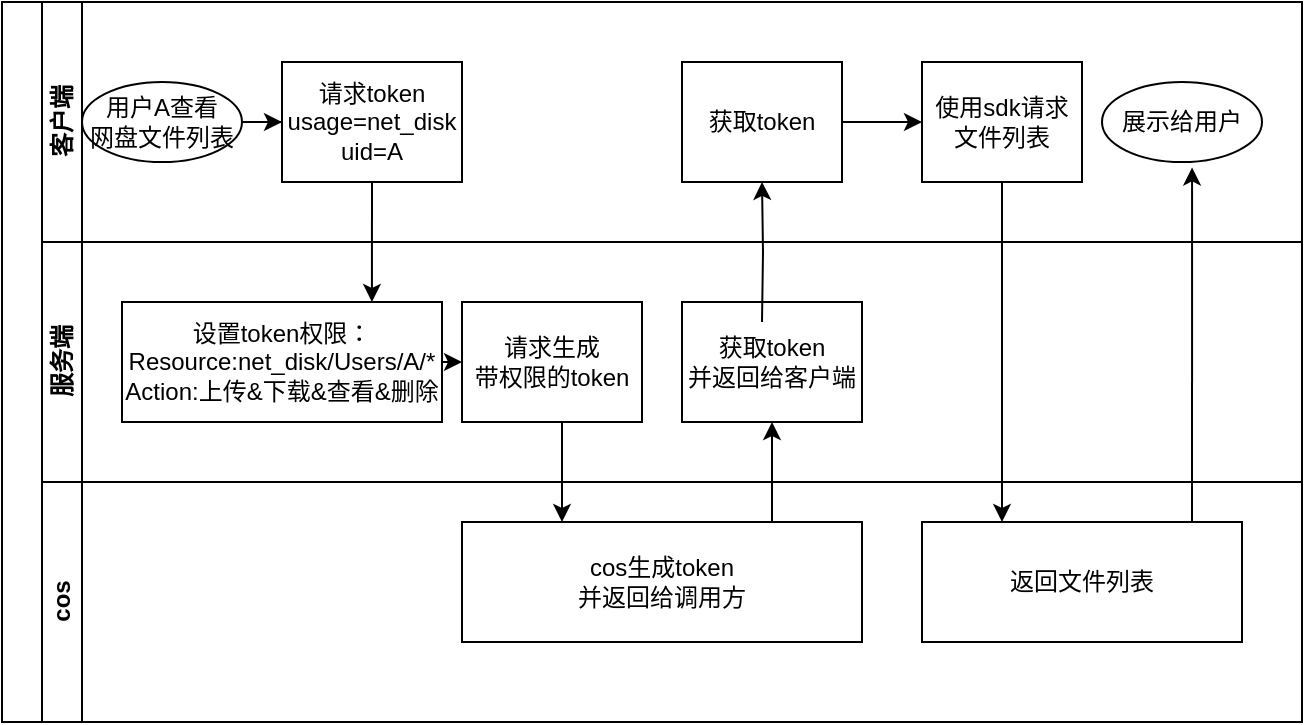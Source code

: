 <mxfile version="13.1.5" type="github">
  <diagram id="prtHgNgQTEPvFCAcTncT" name="Page-1">
    <mxGraphModel dx="813" dy="407" grid="1" gridSize="10" guides="1" tooltips="1" connect="1" arrows="1" fold="1" page="1" pageScale="1" pageWidth="827" pageHeight="1169" math="0" shadow="0">
      <root>
        <mxCell id="0" />
        <mxCell id="1" parent="0" />
        <mxCell id="dNxyNK7c78bLwvsdeMH5-19" value="" style="swimlane;html=1;childLayout=stackLayout;resizeParent=1;resizeParentMax=0;horizontal=0;startSize=20;horizontalStack=0;" parent="1" vertex="1">
          <mxGeometry x="120" y="120" width="650" height="360" as="geometry" />
        </mxCell>
        <mxCell id="dNxyNK7c78bLwvsdeMH5-20" value="客户端" style="swimlane;html=1;startSize=20;horizontal=0;" parent="dNxyNK7c78bLwvsdeMH5-19" vertex="1">
          <mxGeometry x="20" width="630" height="120" as="geometry" />
        </mxCell>
        <mxCell id="dNxyNK7c78bLwvsdeMH5-25" value="" style="edgeStyle=orthogonalEdgeStyle;rounded=0;orthogonalLoop=1;jettySize=auto;html=1;" parent="dNxyNK7c78bLwvsdeMH5-20" source="dNxyNK7c78bLwvsdeMH5-23" target="dNxyNK7c78bLwvsdeMH5-24" edge="1">
          <mxGeometry relative="1" as="geometry" />
        </mxCell>
        <mxCell id="dNxyNK7c78bLwvsdeMH5-23" value="用户A查看&lt;br&gt;网盘文件列表" style="ellipse;whiteSpace=wrap;html=1;" parent="dNxyNK7c78bLwvsdeMH5-20" vertex="1">
          <mxGeometry x="20" y="40" width="80" height="40" as="geometry" />
        </mxCell>
        <mxCell id="dNxyNK7c78bLwvsdeMH5-24" value="请求token&lt;br&gt;usage=net_disk&lt;br&gt;uid=A" style="rounded=0;whiteSpace=wrap;html=1;fontFamily=Helvetica;fontSize=12;fontColor=#000000;align=center;" parent="dNxyNK7c78bLwvsdeMH5-20" vertex="1">
          <mxGeometry x="120" y="30" width="90" height="60" as="geometry" />
        </mxCell>
        <mxCell id="dNxyNK7c78bLwvsdeMH5-30" value="获取token" style="rounded=0;whiteSpace=wrap;html=1;fontFamily=Helvetica;fontSize=12;fontColor=#000000;align=center;" parent="dNxyNK7c78bLwvsdeMH5-20" vertex="1">
          <mxGeometry x="320" y="30" width="80" height="60" as="geometry" />
        </mxCell>
        <mxCell id="fT3U-HAHQSGvzkuo0mZ1-11" value="使用sdk请求&lt;br&gt;文件列表" style="rounded=0;whiteSpace=wrap;html=1;fontFamily=Helvetica;fontSize=12;fontColor=#000000;align=center;" vertex="1" parent="dNxyNK7c78bLwvsdeMH5-20">
          <mxGeometry x="440" y="30" width="80" height="60" as="geometry" />
        </mxCell>
        <mxCell id="fT3U-HAHQSGvzkuo0mZ1-13" value="" style="endArrow=classic;html=1;exitX=1;exitY=0.5;exitDx=0;exitDy=0;entryX=0;entryY=0.5;entryDx=0;entryDy=0;" edge="1" parent="dNxyNK7c78bLwvsdeMH5-20" source="dNxyNK7c78bLwvsdeMH5-30" target="fT3U-HAHQSGvzkuo0mZ1-11">
          <mxGeometry width="50" height="50" relative="1" as="geometry">
            <mxPoint x="400" y="90" as="sourcePoint" />
            <mxPoint x="450" y="40" as="targetPoint" />
          </mxGeometry>
        </mxCell>
        <mxCell id="dNxyNK7c78bLwvsdeMH5-32" value="展示给用户" style="ellipse;whiteSpace=wrap;html=1;" parent="dNxyNK7c78bLwvsdeMH5-20" vertex="1">
          <mxGeometry x="530" y="40" width="80" height="40" as="geometry" />
        </mxCell>
        <mxCell id="dNxyNK7c78bLwvsdeMH5-21" value="服务端" style="swimlane;html=1;startSize=20;horizontal=0;" parent="dNxyNK7c78bLwvsdeMH5-19" vertex="1">
          <mxGeometry x="20" y="120" width="630" height="120" as="geometry" />
        </mxCell>
        <mxCell id="dNxyNK7c78bLwvsdeMH5-26" value="设置token权限：&lt;br&gt;Resource:net_disk/Users/A/*&lt;br&gt;Action:上传&amp;amp;下载&amp;amp;查看&amp;amp;删除" style="rounded=0;whiteSpace=wrap;html=1;fontFamily=Helvetica;fontSize=12;fontColor=#000000;align=center;" parent="dNxyNK7c78bLwvsdeMH5-21" vertex="1">
          <mxGeometry x="40" y="30" width="160" height="60" as="geometry" />
        </mxCell>
        <mxCell id="fT3U-HAHQSGvzkuo0mZ1-4" value="获取token&lt;br&gt;并返回给客户端" style="rounded=0;whiteSpace=wrap;html=1;fontFamily=Helvetica;fontSize=12;fontColor=#000000;align=center;" vertex="1" parent="dNxyNK7c78bLwvsdeMH5-21">
          <mxGeometry x="320" y="30" width="90" height="60" as="geometry" />
        </mxCell>
        <mxCell id="fT3U-HAHQSGvzkuo0mZ1-15" value="" style="endArrow=classic;html=1;entryX=0.563;entryY=1.068;entryDx=0;entryDy=0;entryPerimeter=0;" edge="1" parent="dNxyNK7c78bLwvsdeMH5-21" target="dNxyNK7c78bLwvsdeMH5-32">
          <mxGeometry width="50" height="50" relative="1" as="geometry">
            <mxPoint x="575" y="140" as="sourcePoint" />
            <mxPoint x="581.36" y="90" as="targetPoint" />
          </mxGeometry>
        </mxCell>
        <mxCell id="fT3U-HAHQSGvzkuo0mZ1-16" value="请求生成&lt;br&gt;带权限的token" style="rounded=0;whiteSpace=wrap;html=1;fontFamily=Helvetica;fontSize=12;fontColor=#000000;align=center;" vertex="1" parent="dNxyNK7c78bLwvsdeMH5-21">
          <mxGeometry x="210" y="30" width="90" height="60" as="geometry" />
        </mxCell>
        <mxCell id="fT3U-HAHQSGvzkuo0mZ1-17" value="" style="endArrow=classic;html=1;exitX=1;exitY=0.5;exitDx=0;exitDy=0;" edge="1" parent="dNxyNK7c78bLwvsdeMH5-21" source="dNxyNK7c78bLwvsdeMH5-26">
          <mxGeometry width="50" height="50" relative="1" as="geometry">
            <mxPoint x="200" y="110" as="sourcePoint" />
            <mxPoint x="210" y="60" as="targetPoint" />
          </mxGeometry>
        </mxCell>
        <mxCell id="dNxyNK7c78bLwvsdeMH5-31" style="edgeStyle=orthogonalEdgeStyle;rounded=0;orthogonalLoop=1;jettySize=auto;html=1;endArrow=classic;endFill=1;" parent="dNxyNK7c78bLwvsdeMH5-19" target="dNxyNK7c78bLwvsdeMH5-30" edge="1">
          <mxGeometry relative="1" as="geometry">
            <mxPoint x="380" y="160" as="sourcePoint" />
          </mxGeometry>
        </mxCell>
        <mxCell id="fT3U-HAHQSGvzkuo0mZ1-7" value="" style="endArrow=classic;html=1;entryX=0.5;entryY=1;entryDx=0;entryDy=0;" edge="1" parent="dNxyNK7c78bLwvsdeMH5-19" target="fT3U-HAHQSGvzkuo0mZ1-4">
          <mxGeometry width="50" height="50" relative="1" as="geometry">
            <mxPoint x="385" y="260" as="sourcePoint" />
            <mxPoint x="400" y="210" as="targetPoint" />
          </mxGeometry>
        </mxCell>
        <mxCell id="fT3U-HAHQSGvzkuo0mZ1-14" value="" style="endArrow=classic;html=1;exitX=0.5;exitY=1;exitDx=0;exitDy=0;entryX=0.25;entryY=0;entryDx=0;entryDy=0;" edge="1" parent="dNxyNK7c78bLwvsdeMH5-19" source="fT3U-HAHQSGvzkuo0mZ1-11" target="fT3U-HAHQSGvzkuo0mZ1-12">
          <mxGeometry width="50" height="50" relative="1" as="geometry">
            <mxPoint x="270" y="190" as="sourcePoint" />
            <mxPoint x="320" y="140" as="targetPoint" />
          </mxGeometry>
        </mxCell>
        <mxCell id="dNxyNK7c78bLwvsdeMH5-22" value="cos" style="swimlane;html=1;startSize=20;horizontal=0;" parent="dNxyNK7c78bLwvsdeMH5-19" vertex="1">
          <mxGeometry x="20" y="240" width="630" height="120" as="geometry" />
        </mxCell>
        <mxCell id="dNxyNK7c78bLwvsdeMH5-34" value="cos生成token&lt;br&gt;并返回给调用方" style="rounded=0;whiteSpace=wrap;html=1;fontFamily=Helvetica;fontSize=12;fontColor=#000000;align=center;" parent="dNxyNK7c78bLwvsdeMH5-22" vertex="1">
          <mxGeometry x="210" y="20" width="200" height="60" as="geometry" />
        </mxCell>
        <mxCell id="fT3U-HAHQSGvzkuo0mZ1-12" value="返回文件列表" style="rounded=0;whiteSpace=wrap;html=1;fontFamily=Helvetica;fontSize=12;fontColor=#000000;align=center;" vertex="1" parent="dNxyNK7c78bLwvsdeMH5-22">
          <mxGeometry x="440" y="20" width="160" height="60" as="geometry" />
        </mxCell>
        <mxCell id="fT3U-HAHQSGvzkuo0mZ1-2" value="" style="endArrow=classic;html=1;exitX=0.5;exitY=1;exitDx=0;exitDy=0;entryX=0.781;entryY=0;entryDx=0;entryDy=0;entryPerimeter=0;" edge="1" parent="dNxyNK7c78bLwvsdeMH5-19" source="dNxyNK7c78bLwvsdeMH5-24" target="dNxyNK7c78bLwvsdeMH5-26">
          <mxGeometry width="50" height="50" relative="1" as="geometry">
            <mxPoint x="190" y="190" as="sourcePoint" />
            <mxPoint x="240" y="140" as="targetPoint" />
          </mxGeometry>
        </mxCell>
        <mxCell id="fT3U-HAHQSGvzkuo0mZ1-18" value="" style="endArrow=classic;html=1;entryX=0.25;entryY=0;entryDx=0;entryDy=0;" edge="1" parent="dNxyNK7c78bLwvsdeMH5-19" target="dNxyNK7c78bLwvsdeMH5-34">
          <mxGeometry width="50" height="50" relative="1" as="geometry">
            <mxPoint x="280" y="210" as="sourcePoint" />
            <mxPoint x="210" y="250" as="targetPoint" />
          </mxGeometry>
        </mxCell>
      </root>
    </mxGraphModel>
  </diagram>
</mxfile>
